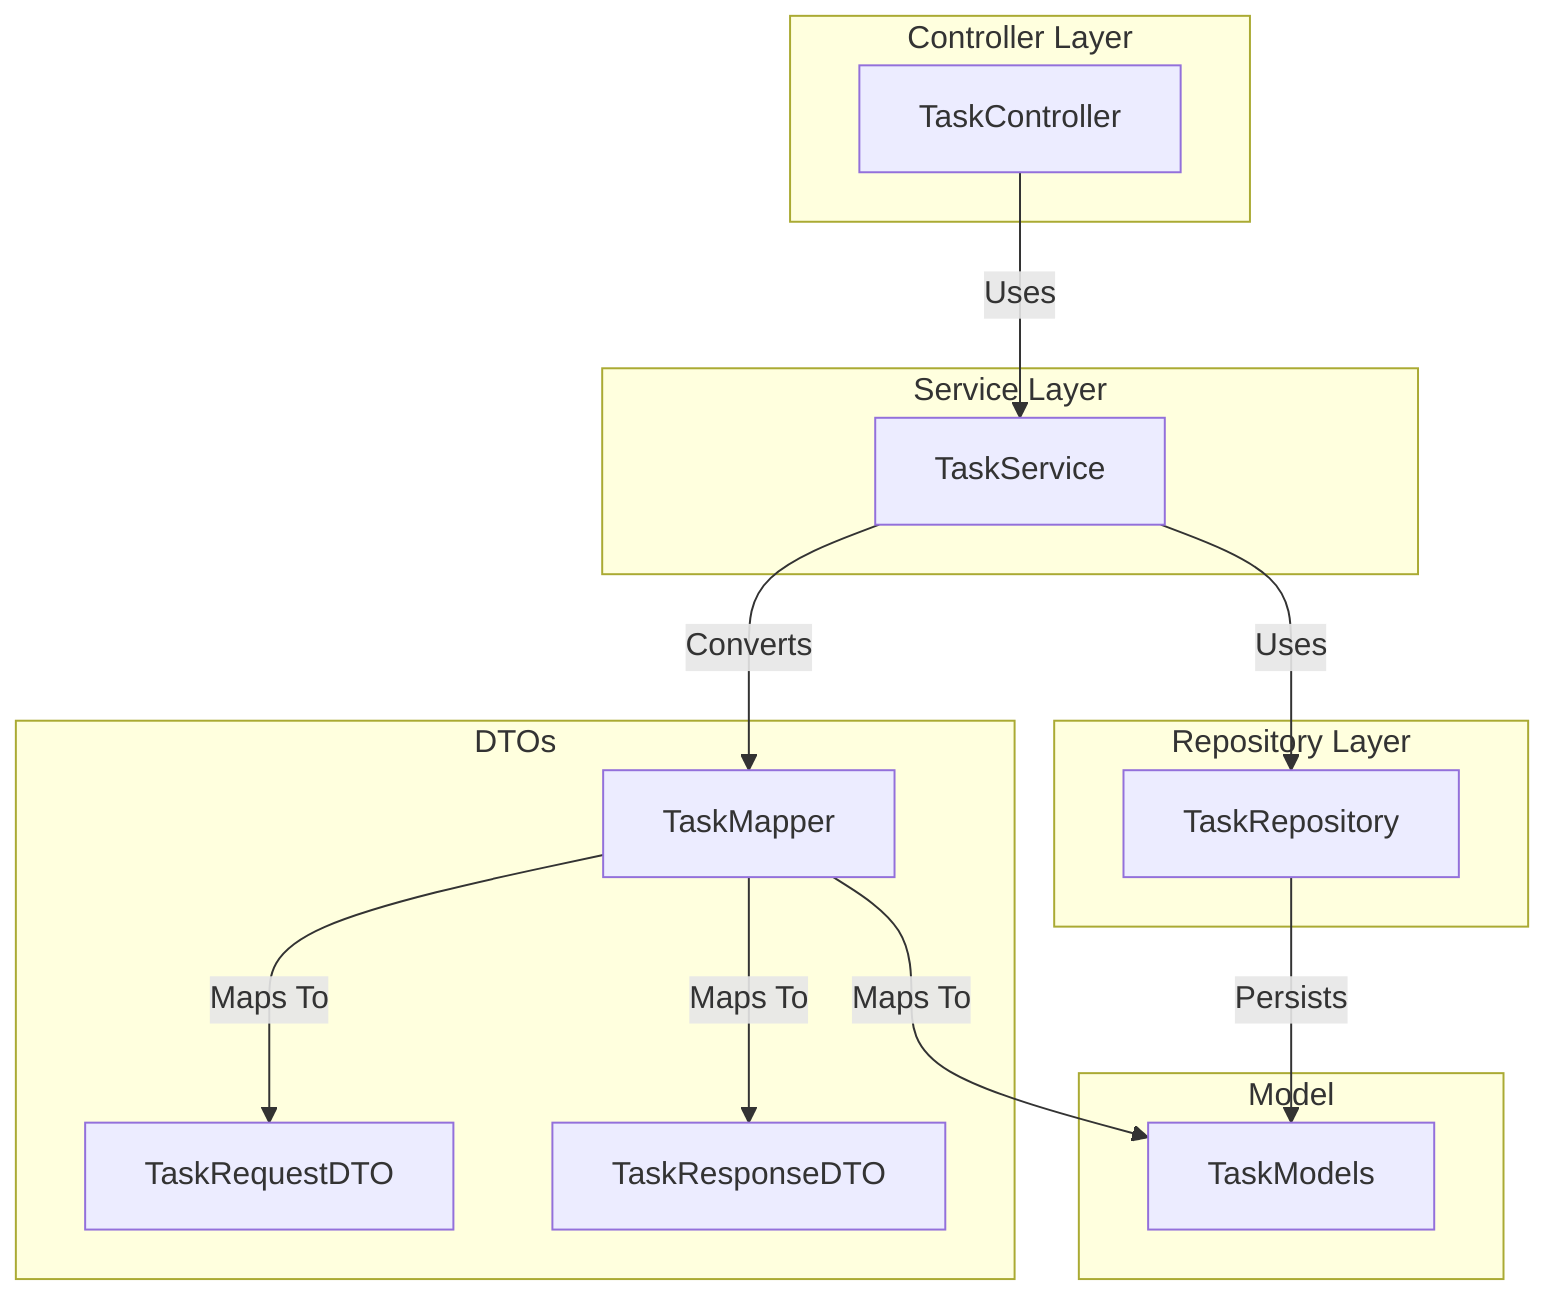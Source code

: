 graph TD
    subgraph Controller Layer
        TaskController
    end

    subgraph Service Layer
        TaskService
    end

    subgraph Repository Layer
        TaskRepository
    end

    subgraph DTOs
        TaskRequestDTO
        TaskResponseDTO
        TaskMapper
    end

    subgraph Model
        TaskModels
    end

    %% Relationships
    TaskController -->|Uses| TaskService
    TaskService -->|Uses| TaskRepository
    TaskService -->|Converts| TaskMapper
    TaskMapper -->|Maps To| TaskRequestDTO
    TaskMapper -->|Maps To| TaskResponseDTO
    TaskMapper -->|Maps To| TaskModels
    TaskRepository -->|Persists| TaskModels
